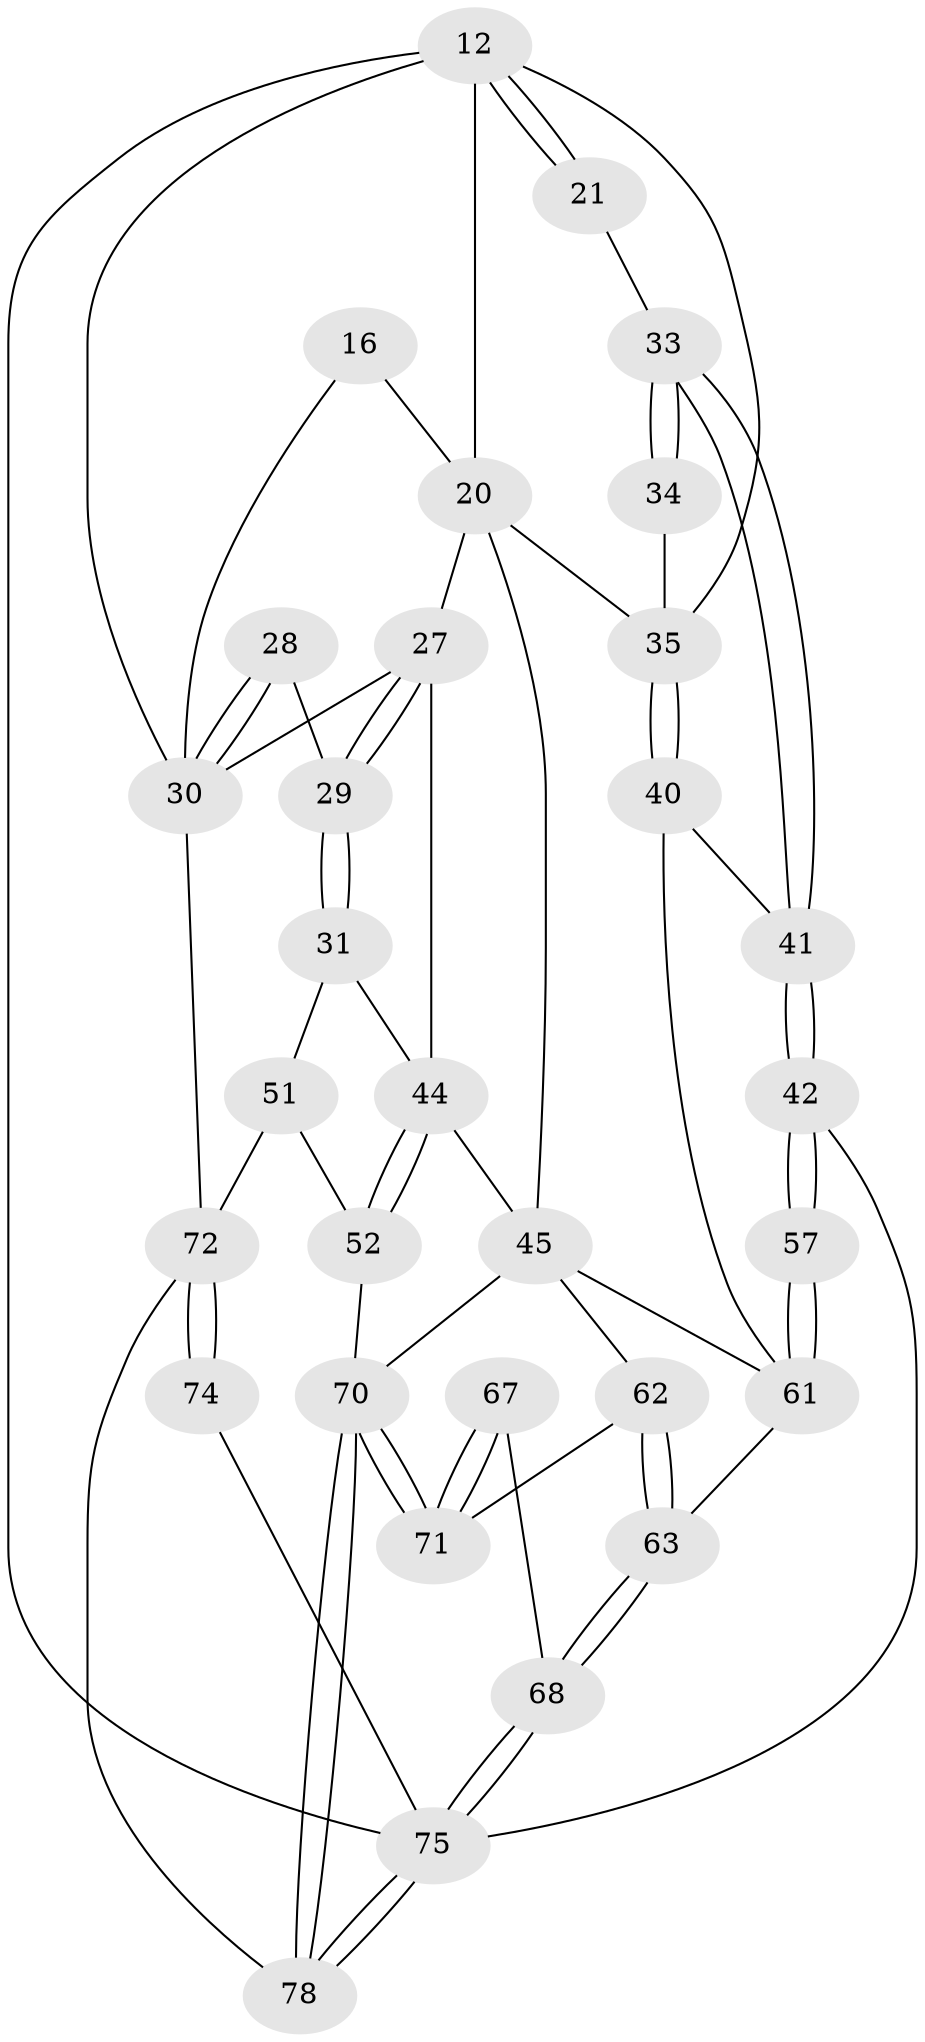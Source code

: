 // original degree distribution, {3: 0.05128205128205128, 4: 0.20512820512820512, 6: 0.23076923076923078, 5: 0.5128205128205128}
// Generated by graph-tools (version 1.1) at 2025/06/03/04/25 22:06:51]
// undirected, 31 vertices, 70 edges
graph export_dot {
graph [start="1"]
  node [color=gray90,style=filled];
  12 [pos="+0.23457918829384933+0.17263248911448592",super="+5+4"];
  16 [pos="+0.839204092691456+0.1959364072095048",super="+13"];
  20 [pos="+0.6838046634993611+0.23216603096157112",super="+15+7+9"];
  21 [pos="+0+0.19195452402613472"];
  27 [pos="+0.7764997626159398+0.3398643924561268",super="+22"];
  28 [pos="+0.9789004927733945+0.40603379890520025"];
  29 [pos="+0.7884423374007359+0.5544438340110662"];
  30 [pos="+1+0.4173074082286058",super="+26"];
  31 [pos="+0.7873113491214678+0.5557352132691095"];
  33 [pos="+0+0.3384048777272517"];
  34 [pos="+0.03858922804885662+0.35319205079673666"];
  35 [pos="+0.19864864234176838+0.5022920380725219",super="+10+11"];
  40 [pos="+0.17406902144229847+0.5826125001698098"];
  41 [pos="+0+0.49012305303243187"];
  42 [pos="+0+1"];
  44 [pos="+0.6688405588465248+0.7265376755119397",super="+32"];
  45 [pos="+0.6147494862913284+0.6916166727314527",super="+37"];
  51 [pos="+0.713779563792128+0.761376296762606",super="+50"];
  52 [pos="+0.6826681844018585+0.7579215485442372"];
  57 [pos="+0.0385134020774403+0.8906616418227455"];
  61 [pos="+0.2474038091413383+0.8628529080634856",super="+38+39"];
  62 [pos="+0.3545164366517245+0.7042799551309333"];
  63 [pos="+0.3154375352626903+0.8693902934731128"];
  67 [pos="+0.4179043046129655+0.9010007596776766"];
  68 [pos="+0.36333906708771635+0.8987849974455243"];
  70 [pos="+0.5646188369292546+1",super="+69"];
  71 [pos="+0.4731421338774332+0.9157564311108137",super="+64+65"];
  72 [pos="+0.7986941880649981+0.8456878728224472",super="+60+59"];
  74 [pos="+0.8688059203657914+0.8977537563294972",super="+54+55"];
  75 [pos="+0.07946746779310766+1",super="+53"];
  78 [pos="+0.5754987698862396+1",super="+77+73"];
  12 -- 21 [weight=2];
  12 -- 21;
  12 -- 20 [weight=2];
  12 -- 75 [weight=2];
  12 -- 35;
  12 -- 30;
  16 -- 20 [weight=3];
  16 -- 30;
  20 -- 45 [weight=2];
  20 -- 35;
  20 -- 27;
  21 -- 33;
  27 -- 29;
  27 -- 29;
  27 -- 30;
  27 -- 44;
  28 -- 29;
  28 -- 30 [weight=2];
  28 -- 30;
  29 -- 31;
  29 -- 31;
  30 -- 72;
  31 -- 51;
  31 -- 44;
  33 -- 34;
  33 -- 34;
  33 -- 41;
  33 -- 41;
  34 -- 35;
  35 -- 40;
  35 -- 40;
  40 -- 41;
  40 -- 61;
  41 -- 42;
  41 -- 42;
  42 -- 57;
  42 -- 57;
  42 -- 75;
  44 -- 45 [weight=2];
  44 -- 52;
  44 -- 52;
  45 -- 61;
  45 -- 62;
  45 -- 70 [weight=2];
  51 -- 52;
  51 -- 72 [weight=3];
  52 -- 70;
  57 -- 61 [weight=2];
  57 -- 61;
  61 -- 63;
  62 -- 63;
  62 -- 63;
  62 -- 71;
  63 -- 68;
  63 -- 68;
  67 -- 68;
  67 -- 71 [weight=2];
  67 -- 71;
  68 -- 75;
  68 -- 75;
  70 -- 71 [weight=2];
  70 -- 71;
  70 -- 78 [weight=2];
  70 -- 78;
  72 -- 74 [weight=3];
  72 -- 74;
  72 -- 78;
  74 -- 75;
  75 -- 78 [weight=2];
  75 -- 78;
}
